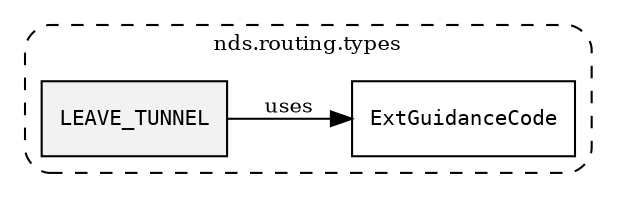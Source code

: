 /**
 * This dot file creates symbol collaboration diagram for LEAVE_TUNNEL.
 */
digraph ZSERIO
{
    node [shape=box, fontsize=10];
    rankdir="LR";
    fontsize=10;
    tooltip="LEAVE_TUNNEL collaboration diagram";

    subgraph "cluster_nds.routing.types"
    {
        style="dashed, rounded";
        label="nds.routing.types";
        tooltip="Package nds.routing.types";
        href="../../../content/packages/nds.routing.types.html#Package-nds-routing-types";
        target="_parent";

        "LEAVE_TUNNEL" [style="filled", fillcolor="#0000000D", target="_parent", label=<<font face="monospace"><table align="center" border="0" cellspacing="0" cellpadding="0"><tr><td href="../../../content/packages/nds.routing.types.html#Constant-LEAVE_TUNNEL" title="Constant defined in nds.routing.types">LEAVE_TUNNEL</td></tr></table></font>>];
        "ExtGuidanceCode" [target="_parent", label=<<font face="monospace"><table align="center" border="0" cellspacing="0" cellpadding="0"><tr><td href="../../../content/packages/nds.routing.types.html#Subtype-ExtGuidanceCode" title="Subtype defined in nds.routing.types">ExtGuidanceCode</td></tr></table></font>>];
    }

    "LEAVE_TUNNEL" -> "ExtGuidanceCode" [label="uses", fontsize=10];
}
